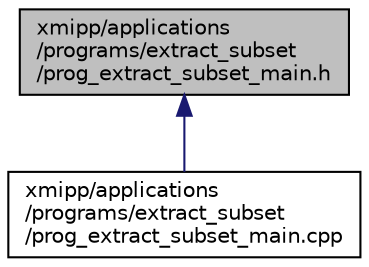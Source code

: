 digraph "xmipp/applications/programs/extract_subset/prog_extract_subset_main.h"
{
  edge [fontname="Helvetica",fontsize="10",labelfontname="Helvetica",labelfontsize="10"];
  node [fontname="Helvetica",fontsize="10",shape=record];
  Node82 [label="xmipp/applications\l/programs/extract_subset\l/prog_extract_subset_main.h",height=0.2,width=0.4,color="black", fillcolor="grey75", style="filled", fontcolor="black"];
  Node82 -> Node83 [dir="back",color="midnightblue",fontsize="10",style="solid",fontname="Helvetica"];
  Node83 [label="xmipp/applications\l/programs/extract_subset\l/prog_extract_subset_main.cpp",height=0.2,width=0.4,color="black", fillcolor="white", style="filled",URL="$prog__extract__subset__main_8cpp.html"];
}
